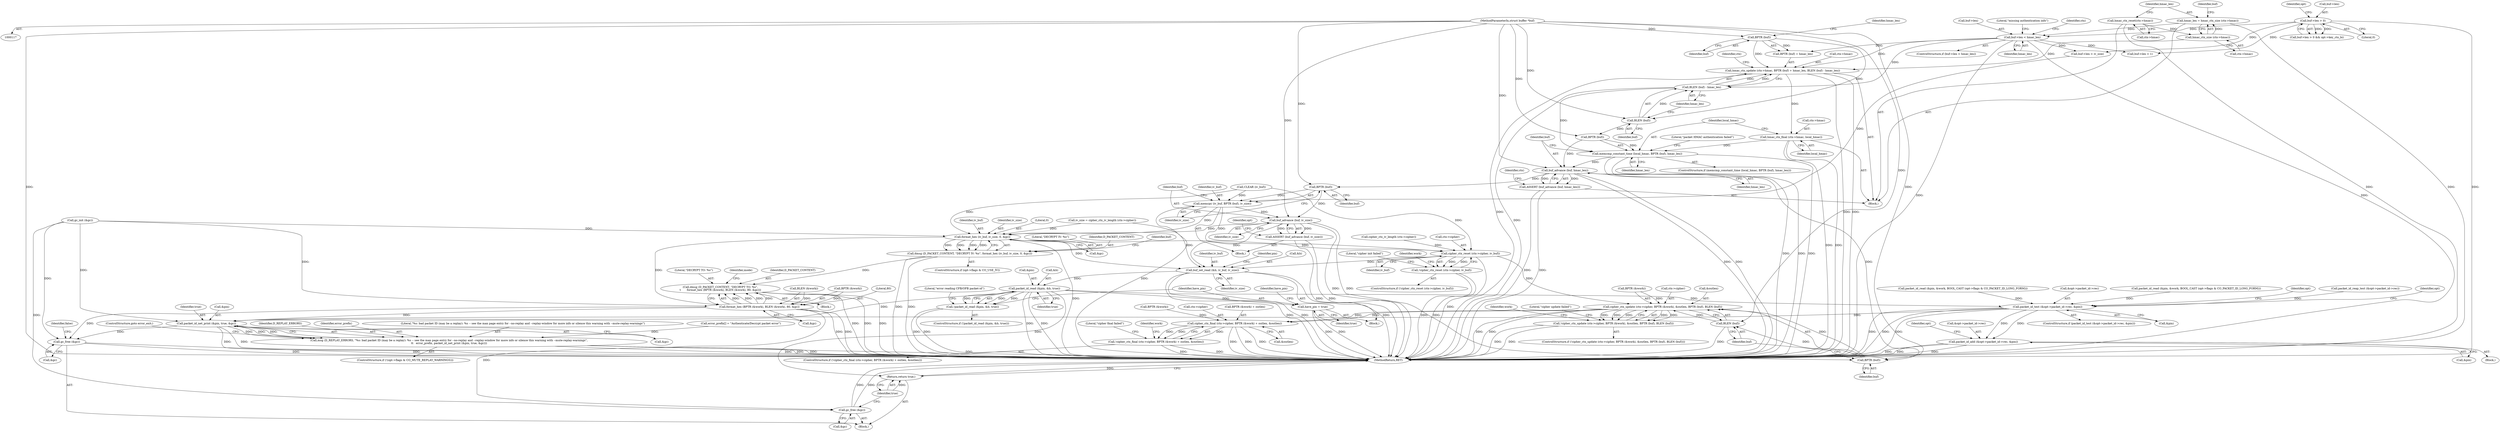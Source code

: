 digraph "0_openvpn_11d21349a4e7e38a025849479b36ace7c2eec2ee@API" {
"1000193" [label="(Call,hmac_ctx_final (ctx->hmac, local_hmac))"];
"1000181" [label="(Call,hmac_ctx_update (ctx->hmac, BPTR (buf) + hmac_len, BLEN (buf) - hmac_len))"];
"1000169" [label="(Call,hmac_ctx_size (ctx->hmac))"];
"1000163" [label="(Call,hmac_ctx_reset(ctx->hmac))"];
"1000186" [label="(Call,BPTR (buf))"];
"1000118" [label="(MethodParameterIn,struct buffer *buf)"];
"1000174" [label="(Call,buf->len < hmac_len)"];
"1000133" [label="(Call,buf->len > 0)"];
"1000167" [label="(Call,hmac_len = hmac_ctx_size (ctx->hmac))"];
"1000189" [label="(Call,BLEN (buf) - hmac_len)"];
"1000190" [label="(Call,BLEN (buf))"];
"1000199" [label="(Call,memcmp_constant_time (local_hmac, BPTR (buf), hmac_len))"];
"1000207" [label="(Call,buf_advance (buf, hmac_len))"];
"1000206" [label="(Call,ASSERT (buf_advance (buf, hmac_len)))"];
"1000257" [label="(Call,BPTR (buf))"];
"1000255" [label="(Call,memcpy (iv_buf, BPTR (buf), iv_size))"];
"1000261" [label="(Call,buf_advance (buf, iv_size))"];
"1000260" [label="(Call,ASSERT (buf_advance (buf, iv_size)))"];
"1000273" [label="(Call,format_hex (iv_buf, iv_size, 0, &gc))"];
"1000270" [label="(Call,dmsg (D_PACKET_CONTENT, \"DECRYPT IV: %s\", format_hex (iv_buf, iv_size, 0, &gc)))"];
"1000348" [label="(Call,dmsg (D_PACKET_CONTENT, \"DECRYPT TO: %s\",\n\t       format_hex (BPTR (&work), BLEN (&work), 80, &gc)))"];
"1000289" [label="(Call,cipher_ctx_reset (ctx->cipher, iv_buf))"];
"1000288" [label="(Call,!cipher_ctx_reset (ctx->cipher, iv_buf))"];
"1000308" [label="(Call,cipher_ctx_update (ctx->cipher, BPTR (&work), &outlen, BPTR (buf), BLEN (buf)))"];
"1000307" [label="(Call,!cipher_ctx_update (ctx->cipher, BPTR (&work), &outlen, BPTR (buf), BLEN (buf)))"];
"1000330" [label="(Call,cipher_ctx_final (ctx->cipher, BPTR (&work) + outlen, &outlen))"];
"1000329" [label="(Call,!cipher_ctx_final (ctx->cipher, BPTR (&work) + outlen, &outlen))"];
"1000411" [label="(Call,buf_set_read (&b, iv_buf, iv_size))"];
"1000418" [label="(Call,packet_id_read (&pin, &b, true))"];
"1000417" [label="(Call,!packet_id_read (&pin, &b, true))"];
"1000426" [label="(Call,have_pin = true)"];
"1000479" [label="(Call,packet_id_test (&opt->packet_id->rec, &pin))"];
"1000489" [label="(Call,packet_id_add (&opt->packet_id->rec, &pin))"];
"1000528" [label="(Call,packet_id_net_print (&pin, true, &gc))"];
"1000524" [label="(Call,msg (D_REPLAY_ERRORS, \"%s: bad packet ID (may be a replay): %s -- see the man page entry for --no-replay and --replay-window for more info or silence this warning with --mute-replay-warnings\",\n\t\t   error_prefix, packet_id_net_print (&pin, true, &gc)))"];
"1000551" [label="(Call,gc_free (&gc))"];
"1000542" [label="(Return,return true;)"];
"1000351" [label="(Call,format_hex (BPTR (&work), BLEN (&work), 80, &gc))"];
"1000539" [label="(Call,gc_free (&gc))"];
"1000317" [label="(Call,BPTR (buf))"];
"1000319" [label="(Call,BLEN (buf))"];
"1000167" [label="(Call,hmac_len = hmac_ctx_size (ctx->hmac))"];
"1000183" [label="(Identifier,ctx)"];
"1000173" [label="(ControlStructure,if (buf->len < hmac_len))"];
"1000169" [label="(Call,hmac_ctx_size (ctx->hmac))"];
"1000168" [label="(Identifier,hmac_len)"];
"1000223" [label="(Call,iv_size = cipher_ctx_iv_length (ctx->cipher))"];
"1000137" [label="(Literal,0)"];
"1000532" [label="(Call,&gc)"];
"1000307" [label="(Call,!cipher_ctx_update (ctx->cipher, BPTR (&work), &outlen, BPTR (buf), BLEN (buf)))"];
"1000191" [label="(Identifier,buf)"];
"1000496" [label="(Call,&pin)"];
"1000272" [label="(Literal,\"DECRYPT IV: %s\")"];
"1000318" [label="(Identifier,buf)"];
"1000531" [label="(Identifier,true)"];
"1000206" [label="(Call,ASSERT (buf_advance (buf, hmac_len)))"];
"1000187" [label="(Identifier,buf)"];
"1000345" [label="(Identifier,work)"];
"1000399" [label="(Block,)"];
"1000417" [label="(Call,!packet_id_read (&pin, &b, true))"];
"1000319" [label="(Call,BLEN (buf))"];
"1000212" [label="(Identifier,ctx)"];
"1000185" [label="(Call,BPTR (buf) + hmac_len)"];
"1000351" [label="(Call,format_hex (BPTR (&work), BLEN (&work), 80, &gc))"];
"1000330" [label="(Call,cipher_ctx_final (ctx->cipher, BPTR (&work) + outlen, &outlen))"];
"1000139" [label="(Identifier,opt)"];
"1000287" [label="(ControlStructure,if (!cipher_ctx_reset (ctx->cipher, iv_buf)))"];
"1000556" [label="(MethodReturn,RET)"];
"1000334" [label="(Call,BPTR (&work) + outlen)"];
"1000348" [label="(Call,dmsg (D_PACKET_CONTENT, \"DECRYPT TO: %s\",\n\t       format_hex (BPTR (&work), BLEN (&work), 80, &gc)))"];
"1000317" [label="(Call,BPTR (buf))"];
"1000178" [label="(Identifier,hmac_len)"];
"1000273" [label="(Call,format_hex (iv_buf, iv_size, 0, &gc))"];
"1000555" [label="(Identifier,false)"];
"1000335" [label="(Call,BPTR (&work))"];
"1000263" [label="(Identifier,iv_size)"];
"1000193" [label="(Call,hmac_ctx_final (ctx->hmac, local_hmac))"];
"1000199" [label="(Call,memcmp_constant_time (local_hmac, BPTR (buf), hmac_len))"];
"1000207" [label="(Call,buf_advance (buf, hmac_len))"];
"1000274" [label="(Identifier,iv_buf)"];
"1000306" [label="(ControlStructure,if (!cipher_ctx_update (ctx->cipher, BPTR (&work), &outlen, BPTR (buf), BLEN (buf))))"];
"1000280" [label="(Call,buf->len < 1)"];
"1000288" [label="(Call,!cipher_ctx_reset (ctx->cipher, iv_buf))"];
"1000517" [label="(ControlStructure,if (!(opt->flags & CO_MUTE_REPLAY_WARNINGS)))"];
"1000275" [label="(Identifier,iv_size)"];
"1000276" [label="(Literal,0)"];
"1000427" [label="(Identifier,have_pin)"];
"1000175" [label="(Call,buf->len)"];
"1000534" [label="(ControlStructure,goto error_exit;)"];
"1000194" [label="(Call,ctx->hmac)"];
"1000325" [label="(Identifier,work)"];
"1000163" [label="(Call,hmac_ctx_reset(ctx->hmac))"];
"1000320" [label="(Identifier,buf)"];
"1000190" [label="(Call,BLEN (buf))"];
"1000524" [label="(Call,msg (D_REPLAY_ERRORS, \"%s: bad packet ID (may be a replay): %s -- see the man page entry for --no-replay and --replay-window for more info or silence this warning with --mute-replay-warnings\",\n\t\t   error_prefix, packet_id_net_print (&pin, true, &gc)))"];
"1000181" [label="(Call,hmac_ctx_update (ctx->hmac, BPTR (buf) + hmac_len, BLEN (buf) - hmac_len))"];
"1000322" [label="(Literal,\"cipher update failed\")"];
"1000134" [label="(Call,buf->len)"];
"1000426" [label="(Call,have_pin = true)"];
"1000128" [label="(Call,gc_init (&gc))"];
"1000425" [label="(Literal,\"error reading CFB/OFB packet-id\")"];
"1000259" [label="(Identifier,iv_size)"];
"1000339" [label="(Call,&outlen)"];
"1000421" [label="(Call,&b)"];
"1000342" [label="(Literal,\"cipher final failed\")"];
"1000525" [label="(Identifier,D_REPLAY_ERRORS)"];
"1000271" [label="(Identifier,D_PACKET_CONTENT)"];
"1000415" [label="(Identifier,iv_size)"];
"1000192" [label="(Identifier,hmac_len)"];
"1000225" [label="(Call,cipher_ctx_iv_length (ctx->cipher))"];
"1000186" [label="(Call,BPTR (buf))"];
"1000416" [label="(ControlStructure,if (!packet_id_read (&pin, &b, true)))"];
"1000248" [label="(Call,buf->len < iv_size)"];
"1000349" [label="(Identifier,D_PACKET_CONTENT)"];
"1000350" [label="(Literal,\"DECRYPT TO: %s\")"];
"1000295" [label="(Literal,\"cipher init failed\")"];
"1000208" [label="(Identifier,buf)"];
"1000270" [label="(Call,dmsg (D_PACKET_CONTENT, \"DECRYPT IV: %s\", format_hex (iv_buf, iv_size, 0, &gc)))"];
"1000352" [label="(Call,BPTR (&work))"];
"1000420" [label="(Identifier,pin)"];
"1000261" [label="(Call,buf_advance (buf, iv_size))"];
"1000267" [label="(Identifier,opt)"];
"1000488" [label="(Block,)"];
"1000529" [label="(Call,&pin)"];
"1000309" [label="(Call,ctx->cipher)"];
"1000478" [label="(ControlStructure,if (packet_id_test (&opt->packet_id->rec, &pin)))"];
"1000423" [label="(Identifier,true)"];
"1000189" [label="(Call,BLEN (buf) - hmac_len)"];
"1000118" [label="(MethodParameterIn,struct buffer *buf)"];
"1000308" [label="(Call,cipher_ctx_update (ctx->cipher, BPTR (&work), &outlen, BPTR (buf), BLEN (buf)))"];
"1000374" [label="(Call,packet_id_read (&pin, &work, BOOL_CAST (opt->flags & CO_PACKET_ID_LONG_FORM)))"];
"1000201" [label="(Call,BPTR (buf))"];
"1000262" [label="(Identifier,buf)"];
"1000257" [label="(Call,BPTR (buf))"];
"1000132" [label="(Call,buf->len > 0 && opt->key_ctx_bi)"];
"1000539" [label="(Call,gc_free (&gc))"];
"1000446" [label="(Call,packet_id_read (&pin, &work, BOOL_CAST (opt->flags & CO_PACKET_ID_LONG_FORM)))"];
"1000412" [label="(Call,&b)"];
"1000418" [label="(Call,packet_id_read (&pin, &b, true))"];
"1000209" [label="(Identifier,hmac_len)"];
"1000521" [label="(Identifier,opt)"];
"1000359" [label="(Call,&gc)"];
"1000527" [label="(Identifier,error_prefix)"];
"1000543" [label="(Identifier,true)"];
"1000122" [label="(Block,)"];
"1000246" [label="(Block,)"];
"1000479" [label="(Call,packet_id_test (&opt->packet_id->rec, &pin))"];
"1000133" [label="(Call,buf->len > 0)"];
"1000238" [label="(Call,CLEAR (iv_buf))"];
"1000170" [label="(Call,ctx->hmac)"];
"1000277" [label="(Call,&gc)"];
"1000290" [label="(Call,ctx->cipher)"];
"1000526" [label="(Literal,\"%s: bad packet ID (may be a replay): %s -- see the man page entry for --no-replay and --replay-window for more info or silence this warning with --mute-replay-warnings\")"];
"1000164" [label="(Call,ctx->hmac)"];
"1000264" [label="(ControlStructure,if (opt->flags & CO_USE_IV))"];
"1000180" [label="(Literal,\"missing authentication info\")"];
"1000471" [label="(Call,packet_id_reap_test (&opt->packet_id->rec))"];
"1000205" [label="(Literal,\"packet HMAC authentication failed\")"];
"1000493" [label="(Identifier,opt)"];
"1000289" [label="(Call,cipher_ctx_reset (ctx->cipher, iv_buf))"];
"1000315" [label="(Call,&outlen)"];
"1000551" [label="(Call,gc_free (&gc))"];
"1000411" [label="(Call,buf_set_read (&b, iv_buf, iv_size))"];
"1000256" [label="(Identifier,iv_buf)"];
"1000528" [label="(Call,packet_id_net_print (&pin, true, &gc))"];
"1000203" [label="(Identifier,hmac_len)"];
"1000214" [label="(Block,)"];
"1000198" [label="(ControlStructure,if (memcmp_constant_time (local_hmac, BPTR (buf), hmac_len)))"];
"1000174" [label="(Call,buf->len < hmac_len)"];
"1000364" [label="(Identifier,mode)"];
"1000552" [label="(Call,&gc)"];
"1000255" [label="(Call,memcpy (iv_buf, BPTR (buf), iv_size))"];
"1000480" [label="(Call,&opt->packet_id->rec)"];
"1000160" [label="(Block,)"];
"1000195" [label="(Identifier,ctx)"];
"1000176" [label="(Identifier,buf)"];
"1000540" [label="(Call,&gc)"];
"1000358" [label="(Literal,80)"];
"1000329" [label="(Call,!cipher_ctx_final (ctx->cipher, BPTR (&work) + outlen, &outlen))"];
"1000188" [label="(Identifier,hmac_len)"];
"1000414" [label="(Identifier,iv_buf)"];
"1000490" [label="(Call,&opt->packet_id->rec)"];
"1000200" [label="(Identifier,local_hmac)"];
"1000328" [label="(ControlStructure,if (!cipher_ctx_final (ctx->cipher, BPTR (&work) + outlen, &outlen)))"];
"1000355" [label="(Call,BLEN (&work))"];
"1000282" [label="(Identifier,buf)"];
"1000419" [label="(Call,&pin)"];
"1000428" [label="(Identifier,true)"];
"1000258" [label="(Identifier,buf)"];
"1000542" [label="(Return,return true;)"];
"1000331" [label="(Call,ctx->cipher)"];
"1000293" [label="(Identifier,iv_buf)"];
"1000469" [label="(Identifier,have_pin)"];
"1000486" [label="(Call,&pin)"];
"1000312" [label="(Call,BPTR (&work))"];
"1000300" [label="(Identifier,work)"];
"1000260" [label="(Call,ASSERT (buf_advance (buf, iv_size)))"];
"1000501" [label="(Identifier,opt)"];
"1000197" [label="(Identifier,local_hmac)"];
"1000489" [label="(Call,packet_id_add (&opt->packet_id->rec, &pin))"];
"1000182" [label="(Call,ctx->hmac)"];
"1000124" [label="(Call,error_prefix[] = \"Authenticate/Decrypt packet error\")"];
"1000193" -> "1000160"  [label="AST: "];
"1000193" -> "1000197"  [label="CFG: "];
"1000194" -> "1000193"  [label="AST: "];
"1000197" -> "1000193"  [label="AST: "];
"1000200" -> "1000193"  [label="CFG: "];
"1000193" -> "1000556"  [label="DDG: "];
"1000193" -> "1000556"  [label="DDG: "];
"1000181" -> "1000193"  [label="DDG: "];
"1000193" -> "1000199"  [label="DDG: "];
"1000181" -> "1000160"  [label="AST: "];
"1000181" -> "1000189"  [label="CFG: "];
"1000182" -> "1000181"  [label="AST: "];
"1000185" -> "1000181"  [label="AST: "];
"1000189" -> "1000181"  [label="AST: "];
"1000195" -> "1000181"  [label="CFG: "];
"1000181" -> "1000556"  [label="DDG: "];
"1000181" -> "1000556"  [label="DDG: "];
"1000181" -> "1000556"  [label="DDG: "];
"1000169" -> "1000181"  [label="DDG: "];
"1000186" -> "1000181"  [label="DDG: "];
"1000174" -> "1000181"  [label="DDG: "];
"1000189" -> "1000181"  [label="DDG: "];
"1000189" -> "1000181"  [label="DDG: "];
"1000169" -> "1000167"  [label="AST: "];
"1000169" -> "1000170"  [label="CFG: "];
"1000170" -> "1000169"  [label="AST: "];
"1000167" -> "1000169"  [label="CFG: "];
"1000169" -> "1000167"  [label="DDG: "];
"1000163" -> "1000169"  [label="DDG: "];
"1000163" -> "1000160"  [label="AST: "];
"1000163" -> "1000164"  [label="CFG: "];
"1000164" -> "1000163"  [label="AST: "];
"1000168" -> "1000163"  [label="CFG: "];
"1000163" -> "1000556"  [label="DDG: "];
"1000186" -> "1000185"  [label="AST: "];
"1000186" -> "1000187"  [label="CFG: "];
"1000187" -> "1000186"  [label="AST: "];
"1000188" -> "1000186"  [label="CFG: "];
"1000186" -> "1000185"  [label="DDG: "];
"1000118" -> "1000186"  [label="DDG: "];
"1000186" -> "1000190"  [label="DDG: "];
"1000118" -> "1000117"  [label="AST: "];
"1000118" -> "1000556"  [label="DDG: "];
"1000118" -> "1000190"  [label="DDG: "];
"1000118" -> "1000201"  [label="DDG: "];
"1000118" -> "1000207"  [label="DDG: "];
"1000118" -> "1000257"  [label="DDG: "];
"1000118" -> "1000261"  [label="DDG: "];
"1000118" -> "1000317"  [label="DDG: "];
"1000118" -> "1000319"  [label="DDG: "];
"1000174" -> "1000173"  [label="AST: "];
"1000174" -> "1000178"  [label="CFG: "];
"1000175" -> "1000174"  [label="AST: "];
"1000178" -> "1000174"  [label="AST: "];
"1000180" -> "1000174"  [label="CFG: "];
"1000183" -> "1000174"  [label="CFG: "];
"1000174" -> "1000556"  [label="DDG: "];
"1000174" -> "1000556"  [label="DDG: "];
"1000133" -> "1000174"  [label="DDG: "];
"1000167" -> "1000174"  [label="DDG: "];
"1000174" -> "1000185"  [label="DDG: "];
"1000174" -> "1000189"  [label="DDG: "];
"1000174" -> "1000248"  [label="DDG: "];
"1000174" -> "1000280"  [label="DDG: "];
"1000133" -> "1000132"  [label="AST: "];
"1000133" -> "1000137"  [label="CFG: "];
"1000134" -> "1000133"  [label="AST: "];
"1000137" -> "1000133"  [label="AST: "];
"1000139" -> "1000133"  [label="CFG: "];
"1000132" -> "1000133"  [label="CFG: "];
"1000133" -> "1000556"  [label="DDG: "];
"1000133" -> "1000132"  [label="DDG: "];
"1000133" -> "1000132"  [label="DDG: "];
"1000133" -> "1000248"  [label="DDG: "];
"1000133" -> "1000280"  [label="DDG: "];
"1000167" -> "1000160"  [label="AST: "];
"1000168" -> "1000167"  [label="AST: "];
"1000176" -> "1000167"  [label="CFG: "];
"1000167" -> "1000556"  [label="DDG: "];
"1000189" -> "1000192"  [label="CFG: "];
"1000190" -> "1000189"  [label="AST: "];
"1000192" -> "1000189"  [label="AST: "];
"1000189" -> "1000556"  [label="DDG: "];
"1000190" -> "1000189"  [label="DDG: "];
"1000189" -> "1000199"  [label="DDG: "];
"1000190" -> "1000191"  [label="CFG: "];
"1000191" -> "1000190"  [label="AST: "];
"1000192" -> "1000190"  [label="CFG: "];
"1000190" -> "1000201"  [label="DDG: "];
"1000199" -> "1000198"  [label="AST: "];
"1000199" -> "1000203"  [label="CFG: "];
"1000200" -> "1000199"  [label="AST: "];
"1000201" -> "1000199"  [label="AST: "];
"1000203" -> "1000199"  [label="AST: "];
"1000205" -> "1000199"  [label="CFG: "];
"1000208" -> "1000199"  [label="CFG: "];
"1000199" -> "1000556"  [label="DDG: "];
"1000199" -> "1000556"  [label="DDG: "];
"1000199" -> "1000556"  [label="DDG: "];
"1000201" -> "1000199"  [label="DDG: "];
"1000199" -> "1000207"  [label="DDG: "];
"1000207" -> "1000206"  [label="AST: "];
"1000207" -> "1000209"  [label="CFG: "];
"1000208" -> "1000207"  [label="AST: "];
"1000209" -> "1000207"  [label="AST: "];
"1000206" -> "1000207"  [label="CFG: "];
"1000207" -> "1000556"  [label="DDG: "];
"1000207" -> "1000556"  [label="DDG: "];
"1000207" -> "1000206"  [label="DDG: "];
"1000207" -> "1000206"  [label="DDG: "];
"1000201" -> "1000207"  [label="DDG: "];
"1000207" -> "1000257"  [label="DDG: "];
"1000207" -> "1000317"  [label="DDG: "];
"1000206" -> "1000160"  [label="AST: "];
"1000212" -> "1000206"  [label="CFG: "];
"1000206" -> "1000556"  [label="DDG: "];
"1000206" -> "1000556"  [label="DDG: "];
"1000257" -> "1000255"  [label="AST: "];
"1000257" -> "1000258"  [label="CFG: "];
"1000258" -> "1000257"  [label="AST: "];
"1000259" -> "1000257"  [label="CFG: "];
"1000257" -> "1000255"  [label="DDG: "];
"1000257" -> "1000261"  [label="DDG: "];
"1000255" -> "1000246"  [label="AST: "];
"1000255" -> "1000259"  [label="CFG: "];
"1000256" -> "1000255"  [label="AST: "];
"1000259" -> "1000255"  [label="AST: "];
"1000262" -> "1000255"  [label="CFG: "];
"1000255" -> "1000556"  [label="DDG: "];
"1000238" -> "1000255"  [label="DDG: "];
"1000248" -> "1000255"  [label="DDG: "];
"1000255" -> "1000261"  [label="DDG: "];
"1000255" -> "1000273"  [label="DDG: "];
"1000255" -> "1000289"  [label="DDG: "];
"1000261" -> "1000260"  [label="AST: "];
"1000261" -> "1000263"  [label="CFG: "];
"1000262" -> "1000261"  [label="AST: "];
"1000263" -> "1000261"  [label="AST: "];
"1000260" -> "1000261"  [label="CFG: "];
"1000261" -> "1000556"  [label="DDG: "];
"1000261" -> "1000260"  [label="DDG: "];
"1000261" -> "1000260"  [label="DDG: "];
"1000261" -> "1000273"  [label="DDG: "];
"1000261" -> "1000317"  [label="DDG: "];
"1000261" -> "1000411"  [label="DDG: "];
"1000260" -> "1000246"  [label="AST: "];
"1000267" -> "1000260"  [label="CFG: "];
"1000260" -> "1000556"  [label="DDG: "];
"1000260" -> "1000556"  [label="DDG: "];
"1000273" -> "1000270"  [label="AST: "];
"1000273" -> "1000277"  [label="CFG: "];
"1000274" -> "1000273"  [label="AST: "];
"1000275" -> "1000273"  [label="AST: "];
"1000276" -> "1000273"  [label="AST: "];
"1000277" -> "1000273"  [label="AST: "];
"1000270" -> "1000273"  [label="CFG: "];
"1000273" -> "1000556"  [label="DDG: "];
"1000273" -> "1000270"  [label="DDG: "];
"1000273" -> "1000270"  [label="DDG: "];
"1000273" -> "1000270"  [label="DDG: "];
"1000273" -> "1000270"  [label="DDG: "];
"1000238" -> "1000273"  [label="DDG: "];
"1000223" -> "1000273"  [label="DDG: "];
"1000128" -> "1000273"  [label="DDG: "];
"1000273" -> "1000289"  [label="DDG: "];
"1000273" -> "1000351"  [label="DDG: "];
"1000273" -> "1000411"  [label="DDG: "];
"1000270" -> "1000264"  [label="AST: "];
"1000271" -> "1000270"  [label="AST: "];
"1000272" -> "1000270"  [label="AST: "];
"1000282" -> "1000270"  [label="CFG: "];
"1000270" -> "1000556"  [label="DDG: "];
"1000270" -> "1000556"  [label="DDG: "];
"1000270" -> "1000348"  [label="DDG: "];
"1000348" -> "1000214"  [label="AST: "];
"1000348" -> "1000351"  [label="CFG: "];
"1000349" -> "1000348"  [label="AST: "];
"1000350" -> "1000348"  [label="AST: "];
"1000351" -> "1000348"  [label="AST: "];
"1000364" -> "1000348"  [label="CFG: "];
"1000348" -> "1000556"  [label="DDG: "];
"1000348" -> "1000556"  [label="DDG: "];
"1000348" -> "1000556"  [label="DDG: "];
"1000351" -> "1000348"  [label="DDG: "];
"1000351" -> "1000348"  [label="DDG: "];
"1000351" -> "1000348"  [label="DDG: "];
"1000351" -> "1000348"  [label="DDG: "];
"1000289" -> "1000288"  [label="AST: "];
"1000289" -> "1000293"  [label="CFG: "];
"1000290" -> "1000289"  [label="AST: "];
"1000293" -> "1000289"  [label="AST: "];
"1000288" -> "1000289"  [label="CFG: "];
"1000289" -> "1000556"  [label="DDG: "];
"1000289" -> "1000288"  [label="DDG: "];
"1000289" -> "1000288"  [label="DDG: "];
"1000225" -> "1000289"  [label="DDG: "];
"1000238" -> "1000289"  [label="DDG: "];
"1000289" -> "1000308"  [label="DDG: "];
"1000289" -> "1000411"  [label="DDG: "];
"1000288" -> "1000287"  [label="AST: "];
"1000295" -> "1000288"  [label="CFG: "];
"1000300" -> "1000288"  [label="CFG: "];
"1000288" -> "1000556"  [label="DDG: "];
"1000288" -> "1000556"  [label="DDG: "];
"1000308" -> "1000307"  [label="AST: "];
"1000308" -> "1000319"  [label="CFG: "];
"1000309" -> "1000308"  [label="AST: "];
"1000312" -> "1000308"  [label="AST: "];
"1000315" -> "1000308"  [label="AST: "];
"1000317" -> "1000308"  [label="AST: "];
"1000319" -> "1000308"  [label="AST: "];
"1000307" -> "1000308"  [label="CFG: "];
"1000308" -> "1000556"  [label="DDG: "];
"1000308" -> "1000556"  [label="DDG: "];
"1000308" -> "1000307"  [label="DDG: "];
"1000308" -> "1000307"  [label="DDG: "];
"1000308" -> "1000307"  [label="DDG: "];
"1000308" -> "1000307"  [label="DDG: "];
"1000308" -> "1000307"  [label="DDG: "];
"1000312" -> "1000308"  [label="DDG: "];
"1000317" -> "1000308"  [label="DDG: "];
"1000319" -> "1000308"  [label="DDG: "];
"1000308" -> "1000330"  [label="DDG: "];
"1000308" -> "1000330"  [label="DDG: "];
"1000307" -> "1000306"  [label="AST: "];
"1000322" -> "1000307"  [label="CFG: "];
"1000325" -> "1000307"  [label="CFG: "];
"1000307" -> "1000556"  [label="DDG: "];
"1000307" -> "1000556"  [label="DDG: "];
"1000330" -> "1000329"  [label="AST: "];
"1000330" -> "1000339"  [label="CFG: "];
"1000331" -> "1000330"  [label="AST: "];
"1000334" -> "1000330"  [label="AST: "];
"1000339" -> "1000330"  [label="AST: "];
"1000329" -> "1000330"  [label="CFG: "];
"1000330" -> "1000556"  [label="DDG: "];
"1000330" -> "1000556"  [label="DDG: "];
"1000330" -> "1000556"  [label="DDG: "];
"1000330" -> "1000329"  [label="DDG: "];
"1000330" -> "1000329"  [label="DDG: "];
"1000330" -> "1000329"  [label="DDG: "];
"1000335" -> "1000330"  [label="DDG: "];
"1000329" -> "1000328"  [label="AST: "];
"1000342" -> "1000329"  [label="CFG: "];
"1000345" -> "1000329"  [label="CFG: "];
"1000329" -> "1000556"  [label="DDG: "];
"1000329" -> "1000556"  [label="DDG: "];
"1000411" -> "1000399"  [label="AST: "];
"1000411" -> "1000415"  [label="CFG: "];
"1000412" -> "1000411"  [label="AST: "];
"1000414" -> "1000411"  [label="AST: "];
"1000415" -> "1000411"  [label="AST: "];
"1000420" -> "1000411"  [label="CFG: "];
"1000411" -> "1000556"  [label="DDG: "];
"1000411" -> "1000556"  [label="DDG: "];
"1000411" -> "1000556"  [label="DDG: "];
"1000223" -> "1000411"  [label="DDG: "];
"1000411" -> "1000418"  [label="DDG: "];
"1000418" -> "1000417"  [label="AST: "];
"1000418" -> "1000423"  [label="CFG: "];
"1000419" -> "1000418"  [label="AST: "];
"1000421" -> "1000418"  [label="AST: "];
"1000423" -> "1000418"  [label="AST: "];
"1000417" -> "1000418"  [label="CFG: "];
"1000418" -> "1000556"  [label="DDG: "];
"1000418" -> "1000556"  [label="DDG: "];
"1000418" -> "1000417"  [label="DDG: "];
"1000418" -> "1000417"  [label="DDG: "];
"1000418" -> "1000417"  [label="DDG: "];
"1000418" -> "1000426"  [label="DDG: "];
"1000418" -> "1000479"  [label="DDG: "];
"1000418" -> "1000528"  [label="DDG: "];
"1000418" -> "1000542"  [label="DDG: "];
"1000417" -> "1000416"  [label="AST: "];
"1000425" -> "1000417"  [label="CFG: "];
"1000427" -> "1000417"  [label="CFG: "];
"1000417" -> "1000556"  [label="DDG: "];
"1000417" -> "1000556"  [label="DDG: "];
"1000426" -> "1000399"  [label="AST: "];
"1000426" -> "1000428"  [label="CFG: "];
"1000427" -> "1000426"  [label="AST: "];
"1000428" -> "1000426"  [label="AST: "];
"1000469" -> "1000426"  [label="CFG: "];
"1000426" -> "1000556"  [label="DDG: "];
"1000426" -> "1000556"  [label="DDG: "];
"1000479" -> "1000478"  [label="AST: "];
"1000479" -> "1000486"  [label="CFG: "];
"1000480" -> "1000479"  [label="AST: "];
"1000486" -> "1000479"  [label="AST: "];
"1000493" -> "1000479"  [label="CFG: "];
"1000521" -> "1000479"  [label="CFG: "];
"1000479" -> "1000556"  [label="DDG: "];
"1000479" -> "1000556"  [label="DDG: "];
"1000479" -> "1000556"  [label="DDG: "];
"1000471" -> "1000479"  [label="DDG: "];
"1000374" -> "1000479"  [label="DDG: "];
"1000446" -> "1000479"  [label="DDG: "];
"1000479" -> "1000489"  [label="DDG: "];
"1000479" -> "1000489"  [label="DDG: "];
"1000479" -> "1000528"  [label="DDG: "];
"1000489" -> "1000488"  [label="AST: "];
"1000489" -> "1000496"  [label="CFG: "];
"1000490" -> "1000489"  [label="AST: "];
"1000496" -> "1000489"  [label="AST: "];
"1000501" -> "1000489"  [label="CFG: "];
"1000489" -> "1000556"  [label="DDG: "];
"1000489" -> "1000556"  [label="DDG: "];
"1000489" -> "1000556"  [label="DDG: "];
"1000528" -> "1000524"  [label="AST: "];
"1000528" -> "1000532"  [label="CFG: "];
"1000529" -> "1000528"  [label="AST: "];
"1000531" -> "1000528"  [label="AST: "];
"1000532" -> "1000528"  [label="AST: "];
"1000524" -> "1000528"  [label="CFG: "];
"1000528" -> "1000556"  [label="DDG: "];
"1000528" -> "1000556"  [label="DDG: "];
"1000528" -> "1000524"  [label="DDG: "];
"1000528" -> "1000524"  [label="DDG: "];
"1000528" -> "1000524"  [label="DDG: "];
"1000128" -> "1000528"  [label="DDG: "];
"1000351" -> "1000528"  [label="DDG: "];
"1000528" -> "1000551"  [label="DDG: "];
"1000524" -> "1000517"  [label="AST: "];
"1000525" -> "1000524"  [label="AST: "];
"1000526" -> "1000524"  [label="AST: "];
"1000527" -> "1000524"  [label="AST: "];
"1000534" -> "1000524"  [label="CFG: "];
"1000524" -> "1000556"  [label="DDG: "];
"1000524" -> "1000556"  [label="DDG: "];
"1000524" -> "1000556"  [label="DDG: "];
"1000524" -> "1000556"  [label="DDG: "];
"1000124" -> "1000524"  [label="DDG: "];
"1000551" -> "1000122"  [label="AST: "];
"1000551" -> "1000552"  [label="CFG: "];
"1000552" -> "1000551"  [label="AST: "];
"1000555" -> "1000551"  [label="CFG: "];
"1000551" -> "1000556"  [label="DDG: "];
"1000551" -> "1000556"  [label="DDG: "];
"1000128" -> "1000551"  [label="DDG: "];
"1000351" -> "1000551"  [label="DDG: "];
"1000542" -> "1000122"  [label="AST: "];
"1000542" -> "1000543"  [label="CFG: "];
"1000543" -> "1000542"  [label="AST: "];
"1000556" -> "1000542"  [label="CFG: "];
"1000542" -> "1000556"  [label="DDG: "];
"1000543" -> "1000542"  [label="DDG: "];
"1000351" -> "1000359"  [label="CFG: "];
"1000352" -> "1000351"  [label="AST: "];
"1000355" -> "1000351"  [label="AST: "];
"1000358" -> "1000351"  [label="AST: "];
"1000359" -> "1000351"  [label="AST: "];
"1000351" -> "1000556"  [label="DDG: "];
"1000351" -> "1000556"  [label="DDG: "];
"1000352" -> "1000351"  [label="DDG: "];
"1000355" -> "1000351"  [label="DDG: "];
"1000128" -> "1000351"  [label="DDG: "];
"1000351" -> "1000539"  [label="DDG: "];
"1000539" -> "1000122"  [label="AST: "];
"1000539" -> "1000540"  [label="CFG: "];
"1000540" -> "1000539"  [label="AST: "];
"1000543" -> "1000539"  [label="CFG: "];
"1000539" -> "1000556"  [label="DDG: "];
"1000539" -> "1000556"  [label="DDG: "];
"1000128" -> "1000539"  [label="DDG: "];
"1000317" -> "1000318"  [label="CFG: "];
"1000318" -> "1000317"  [label="AST: "];
"1000320" -> "1000317"  [label="CFG: "];
"1000317" -> "1000319"  [label="DDG: "];
"1000319" -> "1000320"  [label="CFG: "];
"1000320" -> "1000319"  [label="AST: "];
"1000319" -> "1000556"  [label="DDG: "];
}
